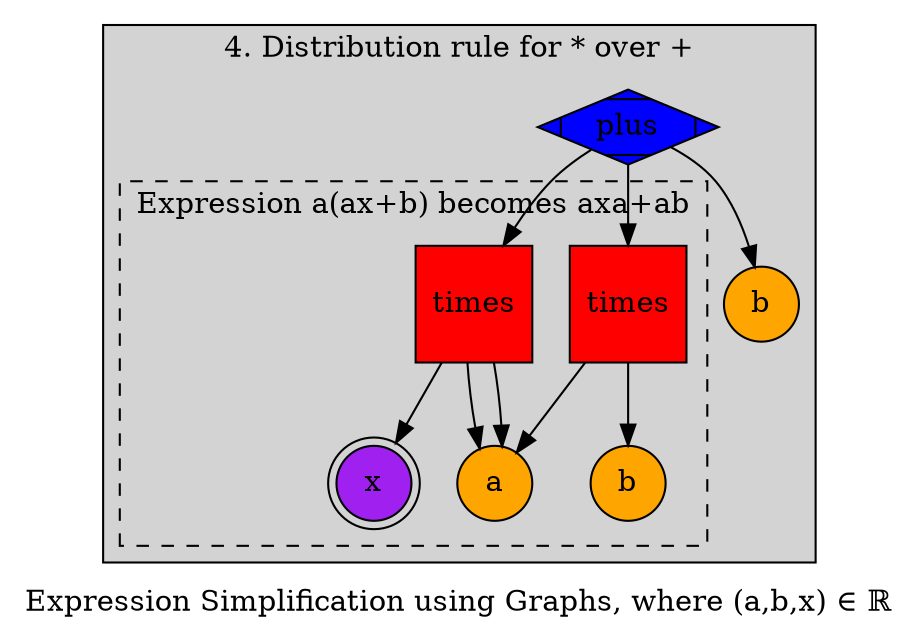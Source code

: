digraph exp_graph{
    label = "Expression Simplification using Graphs, where (a,b,x) ∈ ℝ";
    shape = "rectangle";
    style = "filled";
    
    subgraph cluster_expression3 {
        label = "4. Distribution rule for * over +";

        plus3 [label="plus" shape="Mdiamond" style="filled" fillcolor="blue"];
        times3 [label="times" shape="square" style="filled" fillcolor="red"];
        times3n [label="times" shape="square" style="filled" fillcolor="red"];
        #power2 [shape="pentagon" style="filled" fillcolor="green"];
        #x3 [label="x" shape="doublecircle" style="filled" fillcolor="purple"];
        x3n [label="x" shape="doublecircle" style="filled" fillcolor="purple"];
        #a3 [label="a" shape="circle" style="filled" fillcolor="orange"];
        a3n [label="a" shape="circle" style="filled" fillcolor="orange"];
        b3 [label="b" shape="circle" style="filled" fillcolor="orange"];
        b3n [label="b" shape="circle" style="filled" fillcolor="orange"];

        plus3 -> times3;
        plus3 -> b3;
        plus3 -> times3n;

        subgraph cluster_arg2 {
            label = "Expression a(ax+b) becomes axa+ab";
            style = "dashed";

            times3 -> a3n;
            times3 -> b3n;

            times3n -> a3n;
            times3n -> a3n;
            times3n -> x3n;
        }
    }
}
